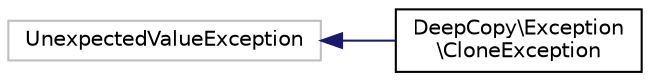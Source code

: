 digraph "Graphical Class Hierarchy"
{
  edge [fontname="Helvetica",fontsize="10",labelfontname="Helvetica",labelfontsize="10"];
  node [fontname="Helvetica",fontsize="10",shape=record];
  rankdir="LR";
  Node944 [label="UnexpectedValueException",height=0.2,width=0.4,color="grey75", fillcolor="white", style="filled"];
  Node944 -> Node0 [dir="back",color="midnightblue",fontsize="10",style="solid",fontname="Helvetica"];
  Node0 [label="DeepCopy\\Exception\l\\CloneException",height=0.2,width=0.4,color="black", fillcolor="white", style="filled",URL="$classDeepCopy_1_1Exception_1_1CloneException.html"];
}
